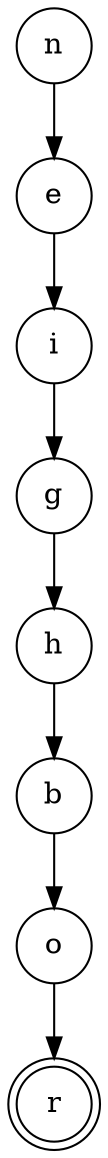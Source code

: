 digraph {   
    node [shape = doublecircle, color = black] r ;
    node [shape = circle];
    node [color= black];
    n -> e -> i -> g -> h -> b -> o -> r;	
}